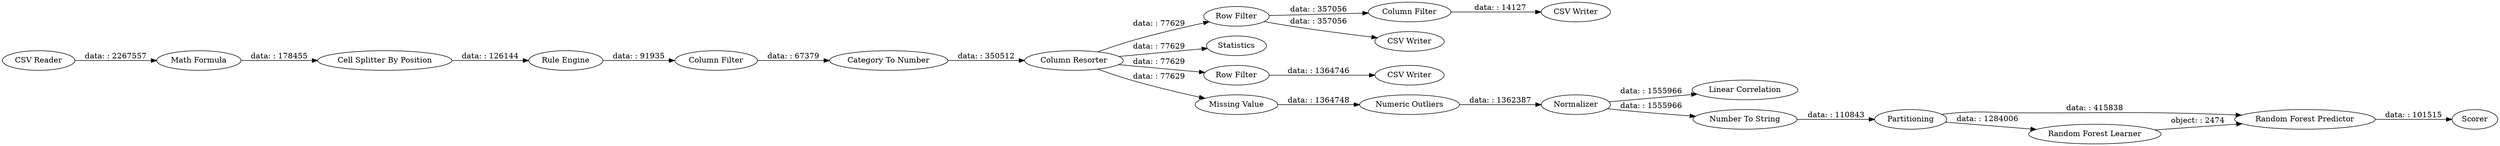 digraph {
	"-7048988199954146128_19" [label="Linear Correlation"]
	"-7048988199954146128_8" [label="Row Filter"]
	"-7048988199954146128_11" [label="Column Filter"]
	"-7048988199954146128_14" [label=Statistics]
	"-7048988199954146128_5" [label="Column Filter"]
	"-7048988199954146128_1" [label="CSV Reader"]
	"-7048988199954146128_24" [label=Scorer]
	"-7048988199954146128_18" [label=Partitioning]
	"-7048988199954146128_7" [label="Row Filter"]
	"-7048988199954146128_21" [label="Random Forest Predictor"]
	"-7048988199954146128_4" [label="Rule Engine"]
	"-7048988199954146128_3" [label="Cell Splitter By Position"]
	"-7048988199954146128_16" [label="Numeric Outliers"]
	"-7048988199954146128_2" [label="Math Formula"]
	"-7048988199954146128_12" [label="CSV Writer"]
	"-7048988199954146128_6" [label="Column Resorter"]
	"-7048988199954146128_10" [label="CSV Writer"]
	"-7048988199954146128_15" [label="Missing Value"]
	"-7048988199954146128_9" [label="CSV Writer"]
	"-7048988199954146128_20" [label="Random Forest Learner"]
	"-7048988199954146128_17" [label=Normalizer]
	"-7048988199954146128_13" [label="Category To Number"]
	"-7048988199954146128_23" [label="Number To String"]
	"-7048988199954146128_6" -> "-7048988199954146128_7" [label="data: : 77629"]
	"-7048988199954146128_5" -> "-7048988199954146128_13" [label="data: : 67379"]
	"-7048988199954146128_6" -> "-7048988199954146128_8" [label="data: : 77629"]
	"-7048988199954146128_18" -> "-7048988199954146128_20" [label="data: : 1284006"]
	"-7048988199954146128_16" -> "-7048988199954146128_17" [label="data: : 1362387"]
	"-7048988199954146128_6" -> "-7048988199954146128_14" [label="data: : 77629"]
	"-7048988199954146128_3" -> "-7048988199954146128_4" [label="data: : 126144"]
	"-7048988199954146128_2" -> "-7048988199954146128_3" [label="data: : 178455"]
	"-7048988199954146128_21" -> "-7048988199954146128_24" [label="data: : 101515"]
	"-7048988199954146128_17" -> "-7048988199954146128_23" [label="data: : 1555966"]
	"-7048988199954146128_6" -> "-7048988199954146128_15" [label="data: : 77629"]
	"-7048988199954146128_18" -> "-7048988199954146128_21" [label="data: : 415838"]
	"-7048988199954146128_8" -> "-7048988199954146128_10" [label="data: : 357056"]
	"-7048988199954146128_20" -> "-7048988199954146128_21" [label="object: : 2474"]
	"-7048988199954146128_1" -> "-7048988199954146128_2" [label="data: : 2267557"]
	"-7048988199954146128_15" -> "-7048988199954146128_16" [label="data: : 1364748"]
	"-7048988199954146128_13" -> "-7048988199954146128_6" [label="data: : 350512"]
	"-7048988199954146128_4" -> "-7048988199954146128_5" [label="data: : 91935"]
	"-7048988199954146128_8" -> "-7048988199954146128_11" [label="data: : 357056"]
	"-7048988199954146128_17" -> "-7048988199954146128_19" [label="data: : 1555966"]
	"-7048988199954146128_7" -> "-7048988199954146128_9" [label="data: : 1364746"]
	"-7048988199954146128_23" -> "-7048988199954146128_18" [label="data: : 110843"]
	"-7048988199954146128_11" -> "-7048988199954146128_12" [label="data: : 14127"]
	rankdir=LR
}
